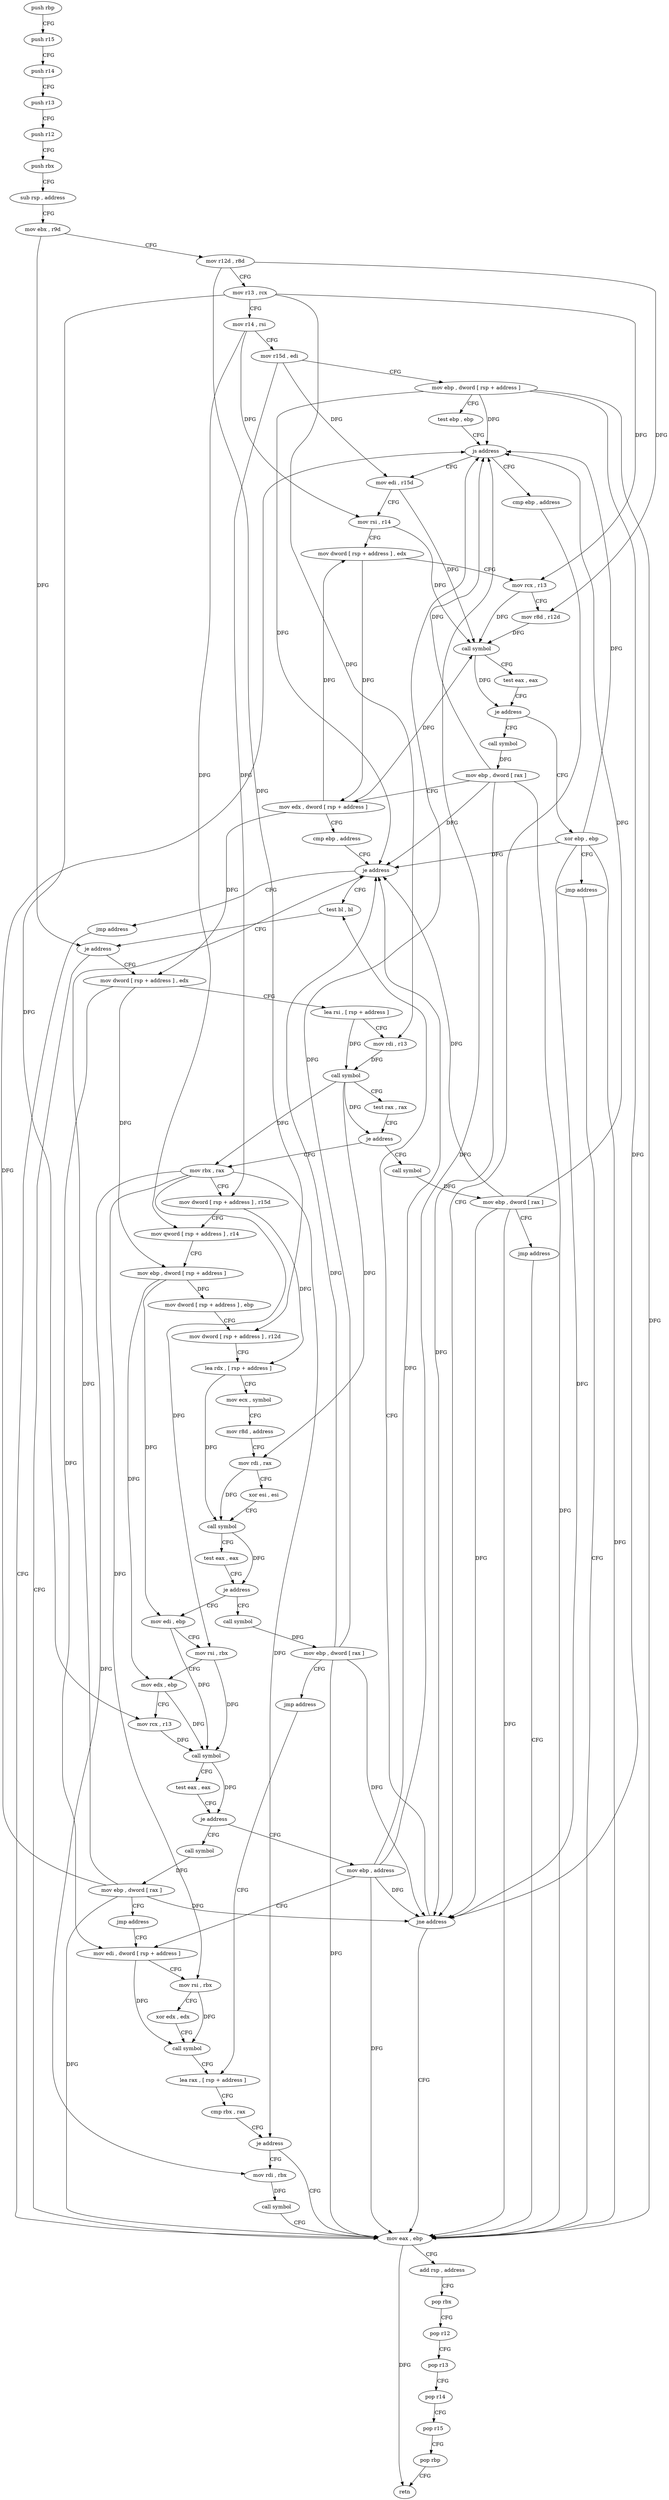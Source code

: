 digraph "func" {
"4229264" [label = "push rbp" ]
"4229265" [label = "push r15" ]
"4229267" [label = "push r14" ]
"4229269" [label = "push r13" ]
"4229271" [label = "push r12" ]
"4229273" [label = "push rbx" ]
"4229274" [label = "sub rsp , address" ]
"4229281" [label = "mov ebx , r9d" ]
"4229284" [label = "mov r12d , r8d" ]
"4229287" [label = "mov r13 , rcx" ]
"4229290" [label = "mov r14 , rsi" ]
"4229293" [label = "mov r15d , edi" ]
"4229296" [label = "mov ebp , dword [ rsp + address ]" ]
"4229303" [label = "test ebp , ebp" ]
"4229305" [label = "js address" ]
"4229411" [label = "mov edi , r15d" ]
"4229307" [label = "cmp ebp , address" ]
"4229414" [label = "mov rsi , r14" ]
"4229417" [label = "mov dword [ rsp + address ] , edx" ]
"4229421" [label = "mov rcx , r13" ]
"4229424" [label = "mov r8d , r12d" ]
"4229427" [label = "call symbol" ]
"4229432" [label = "test eax , eax" ]
"4229434" [label = "je address" ]
"4229467" [label = "xor ebp , ebp" ]
"4229436" [label = "call symbol" ]
"4229310" [label = "jne address" ]
"4229536" [label = "mov eax , ebp" ]
"4229316" [label = "test bl , bl" ]
"4229469" [label = "jmp address" ]
"4229441" [label = "mov ebp , dword [ rax ]" ]
"4229443" [label = "mov edx , dword [ rsp + address ]" ]
"4229447" [label = "cmp ebp , address" ]
"4229450" [label = "je address" ]
"4229456" [label = "jmp address" ]
"4229538" [label = "add rsp , address" ]
"4229545" [label = "pop rbx" ]
"4229546" [label = "pop r12" ]
"4229548" [label = "pop r13" ]
"4229550" [label = "pop r14" ]
"4229552" [label = "pop r15" ]
"4229554" [label = "pop rbp" ]
"4229555" [label = "retn" ]
"4229318" [label = "je address" ]
"4229324" [label = "mov dword [ rsp + address ] , edx" ]
"4229328" [label = "lea rsi , [ rsp + address ]" ]
"4229333" [label = "mov rdi , r13" ]
"4229336" [label = "call symbol" ]
"4229341" [label = "test rax , rax" ]
"4229344" [label = "je address" ]
"4229458" [label = "call symbol" ]
"4229346" [label = "mov rbx , rax" ]
"4229463" [label = "mov ebp , dword [ rax ]" ]
"4229465" [label = "jmp address" ]
"4229349" [label = "mov dword [ rsp + address ] , r15d" ]
"4229354" [label = "mov qword [ rsp + address ] , r14" ]
"4229359" [label = "mov ebp , dword [ rsp + address ]" ]
"4229363" [label = "mov dword [ rsp + address ] , ebp" ]
"4229367" [label = "mov dword [ rsp + address ] , r12d" ]
"4229372" [label = "lea rdx , [ rsp + address ]" ]
"4229377" [label = "mov ecx , symbol" ]
"4229382" [label = "mov r8d , address" ]
"4229388" [label = "mov rdi , rax" ]
"4229391" [label = "xor esi , esi" ]
"4229393" [label = "call symbol" ]
"4229398" [label = "test eax , eax" ]
"4229400" [label = "je address" ]
"4229471" [label = "mov edi , ebp" ]
"4229402" [label = "call symbol" ]
"4229473" [label = "mov rsi , rbx" ]
"4229476" [label = "mov edx , ebp" ]
"4229478" [label = "mov rcx , r13" ]
"4229481" [label = "call symbol" ]
"4229486" [label = "test eax , eax" ]
"4229488" [label = "je address" ]
"4229499" [label = "mov ebp , address" ]
"4229490" [label = "call symbol" ]
"4229407" [label = "mov ebp , dword [ rax ]" ]
"4229409" [label = "jmp address" ]
"4229518" [label = "lea rax , [ rsp + address ]" ]
"4229504" [label = "mov edi , dword [ rsp + address ]" ]
"4229495" [label = "mov ebp , dword [ rax ]" ]
"4229497" [label = "jmp address" ]
"4229523" [label = "cmp rbx , rax" ]
"4229526" [label = "je address" ]
"4229528" [label = "mov rdi , rbx" ]
"4229531" [label = "call symbol" ]
"4229508" [label = "mov rsi , rbx" ]
"4229511" [label = "xor edx , edx" ]
"4229513" [label = "call symbol" ]
"4229264" -> "4229265" [ label = "CFG" ]
"4229265" -> "4229267" [ label = "CFG" ]
"4229267" -> "4229269" [ label = "CFG" ]
"4229269" -> "4229271" [ label = "CFG" ]
"4229271" -> "4229273" [ label = "CFG" ]
"4229273" -> "4229274" [ label = "CFG" ]
"4229274" -> "4229281" [ label = "CFG" ]
"4229281" -> "4229284" [ label = "CFG" ]
"4229281" -> "4229318" [ label = "DFG" ]
"4229284" -> "4229287" [ label = "CFG" ]
"4229284" -> "4229424" [ label = "DFG" ]
"4229284" -> "4229367" [ label = "DFG" ]
"4229287" -> "4229290" [ label = "CFG" ]
"4229287" -> "4229421" [ label = "DFG" ]
"4229287" -> "4229333" [ label = "DFG" ]
"4229287" -> "4229478" [ label = "DFG" ]
"4229290" -> "4229293" [ label = "CFG" ]
"4229290" -> "4229414" [ label = "DFG" ]
"4229290" -> "4229354" [ label = "DFG" ]
"4229293" -> "4229296" [ label = "CFG" ]
"4229293" -> "4229411" [ label = "DFG" ]
"4229293" -> "4229349" [ label = "DFG" ]
"4229296" -> "4229303" [ label = "CFG" ]
"4229296" -> "4229305" [ label = "DFG" ]
"4229296" -> "4229310" [ label = "DFG" ]
"4229296" -> "4229450" [ label = "DFG" ]
"4229296" -> "4229536" [ label = "DFG" ]
"4229303" -> "4229305" [ label = "CFG" ]
"4229305" -> "4229411" [ label = "CFG" ]
"4229305" -> "4229307" [ label = "CFG" ]
"4229411" -> "4229414" [ label = "CFG" ]
"4229411" -> "4229427" [ label = "DFG" ]
"4229307" -> "4229310" [ label = "CFG" ]
"4229414" -> "4229417" [ label = "CFG" ]
"4229414" -> "4229427" [ label = "DFG" ]
"4229417" -> "4229421" [ label = "CFG" ]
"4229417" -> "4229443" [ label = "DFG" ]
"4229421" -> "4229424" [ label = "CFG" ]
"4229421" -> "4229427" [ label = "DFG" ]
"4229424" -> "4229427" [ label = "DFG" ]
"4229427" -> "4229432" [ label = "CFG" ]
"4229427" -> "4229434" [ label = "DFG" ]
"4229432" -> "4229434" [ label = "CFG" ]
"4229434" -> "4229467" [ label = "CFG" ]
"4229434" -> "4229436" [ label = "CFG" ]
"4229467" -> "4229469" [ label = "CFG" ]
"4229467" -> "4229305" [ label = "DFG" ]
"4229467" -> "4229310" [ label = "DFG" ]
"4229467" -> "4229450" [ label = "DFG" ]
"4229467" -> "4229536" [ label = "DFG" ]
"4229436" -> "4229441" [ label = "DFG" ]
"4229310" -> "4229536" [ label = "CFG" ]
"4229310" -> "4229316" [ label = "CFG" ]
"4229536" -> "4229538" [ label = "CFG" ]
"4229536" -> "4229555" [ label = "DFG" ]
"4229316" -> "4229318" [ label = "CFG" ]
"4229469" -> "4229536" [ label = "CFG" ]
"4229441" -> "4229443" [ label = "CFG" ]
"4229441" -> "4229305" [ label = "DFG" ]
"4229441" -> "4229310" [ label = "DFG" ]
"4229441" -> "4229450" [ label = "DFG" ]
"4229441" -> "4229536" [ label = "DFG" ]
"4229443" -> "4229447" [ label = "CFG" ]
"4229443" -> "4229417" [ label = "DFG" ]
"4229443" -> "4229427" [ label = "DFG" ]
"4229443" -> "4229324" [ label = "DFG" ]
"4229447" -> "4229450" [ label = "CFG" ]
"4229450" -> "4229316" [ label = "CFG" ]
"4229450" -> "4229456" [ label = "CFG" ]
"4229456" -> "4229536" [ label = "CFG" ]
"4229538" -> "4229545" [ label = "CFG" ]
"4229545" -> "4229546" [ label = "CFG" ]
"4229546" -> "4229548" [ label = "CFG" ]
"4229548" -> "4229550" [ label = "CFG" ]
"4229550" -> "4229552" [ label = "CFG" ]
"4229552" -> "4229554" [ label = "CFG" ]
"4229554" -> "4229555" [ label = "CFG" ]
"4229318" -> "4229536" [ label = "CFG" ]
"4229318" -> "4229324" [ label = "CFG" ]
"4229324" -> "4229328" [ label = "CFG" ]
"4229324" -> "4229359" [ label = "DFG" ]
"4229324" -> "4229504" [ label = "DFG" ]
"4229328" -> "4229333" [ label = "CFG" ]
"4229328" -> "4229336" [ label = "DFG" ]
"4229333" -> "4229336" [ label = "DFG" ]
"4229336" -> "4229341" [ label = "CFG" ]
"4229336" -> "4229344" [ label = "DFG" ]
"4229336" -> "4229346" [ label = "DFG" ]
"4229336" -> "4229388" [ label = "DFG" ]
"4229341" -> "4229344" [ label = "CFG" ]
"4229344" -> "4229458" [ label = "CFG" ]
"4229344" -> "4229346" [ label = "CFG" ]
"4229458" -> "4229463" [ label = "DFG" ]
"4229346" -> "4229349" [ label = "CFG" ]
"4229346" -> "4229473" [ label = "DFG" ]
"4229346" -> "4229526" [ label = "DFG" ]
"4229346" -> "4229508" [ label = "DFG" ]
"4229346" -> "4229528" [ label = "DFG" ]
"4229463" -> "4229465" [ label = "CFG" ]
"4229463" -> "4229305" [ label = "DFG" ]
"4229463" -> "4229310" [ label = "DFG" ]
"4229463" -> "4229450" [ label = "DFG" ]
"4229463" -> "4229536" [ label = "DFG" ]
"4229465" -> "4229536" [ label = "CFG" ]
"4229349" -> "4229354" [ label = "CFG" ]
"4229349" -> "4229372" [ label = "DFG" ]
"4229354" -> "4229359" [ label = "CFG" ]
"4229359" -> "4229363" [ label = "DFG" ]
"4229359" -> "4229471" [ label = "DFG" ]
"4229359" -> "4229476" [ label = "DFG" ]
"4229363" -> "4229367" [ label = "CFG" ]
"4229367" -> "4229372" [ label = "CFG" ]
"4229372" -> "4229377" [ label = "CFG" ]
"4229372" -> "4229393" [ label = "DFG" ]
"4229377" -> "4229382" [ label = "CFG" ]
"4229382" -> "4229388" [ label = "CFG" ]
"4229388" -> "4229391" [ label = "CFG" ]
"4229388" -> "4229393" [ label = "DFG" ]
"4229391" -> "4229393" [ label = "CFG" ]
"4229393" -> "4229398" [ label = "CFG" ]
"4229393" -> "4229400" [ label = "DFG" ]
"4229398" -> "4229400" [ label = "CFG" ]
"4229400" -> "4229471" [ label = "CFG" ]
"4229400" -> "4229402" [ label = "CFG" ]
"4229471" -> "4229473" [ label = "CFG" ]
"4229471" -> "4229481" [ label = "DFG" ]
"4229402" -> "4229407" [ label = "DFG" ]
"4229473" -> "4229476" [ label = "CFG" ]
"4229473" -> "4229481" [ label = "DFG" ]
"4229476" -> "4229478" [ label = "CFG" ]
"4229476" -> "4229481" [ label = "DFG" ]
"4229478" -> "4229481" [ label = "DFG" ]
"4229481" -> "4229486" [ label = "CFG" ]
"4229481" -> "4229488" [ label = "DFG" ]
"4229486" -> "4229488" [ label = "CFG" ]
"4229488" -> "4229499" [ label = "CFG" ]
"4229488" -> "4229490" [ label = "CFG" ]
"4229499" -> "4229504" [ label = "CFG" ]
"4229499" -> "4229305" [ label = "DFG" ]
"4229499" -> "4229310" [ label = "DFG" ]
"4229499" -> "4229450" [ label = "DFG" ]
"4229499" -> "4229536" [ label = "DFG" ]
"4229490" -> "4229495" [ label = "DFG" ]
"4229407" -> "4229409" [ label = "CFG" ]
"4229407" -> "4229305" [ label = "DFG" ]
"4229407" -> "4229310" [ label = "DFG" ]
"4229407" -> "4229450" [ label = "DFG" ]
"4229407" -> "4229536" [ label = "DFG" ]
"4229409" -> "4229518" [ label = "CFG" ]
"4229518" -> "4229523" [ label = "CFG" ]
"4229504" -> "4229508" [ label = "CFG" ]
"4229504" -> "4229513" [ label = "DFG" ]
"4229495" -> "4229497" [ label = "CFG" ]
"4229495" -> "4229305" [ label = "DFG" ]
"4229495" -> "4229310" [ label = "DFG" ]
"4229495" -> "4229450" [ label = "DFG" ]
"4229495" -> "4229536" [ label = "DFG" ]
"4229497" -> "4229504" [ label = "CFG" ]
"4229523" -> "4229526" [ label = "CFG" ]
"4229526" -> "4229536" [ label = "CFG" ]
"4229526" -> "4229528" [ label = "CFG" ]
"4229528" -> "4229531" [ label = "DFG" ]
"4229531" -> "4229536" [ label = "CFG" ]
"4229508" -> "4229511" [ label = "CFG" ]
"4229508" -> "4229513" [ label = "DFG" ]
"4229511" -> "4229513" [ label = "CFG" ]
"4229513" -> "4229518" [ label = "CFG" ]
}
